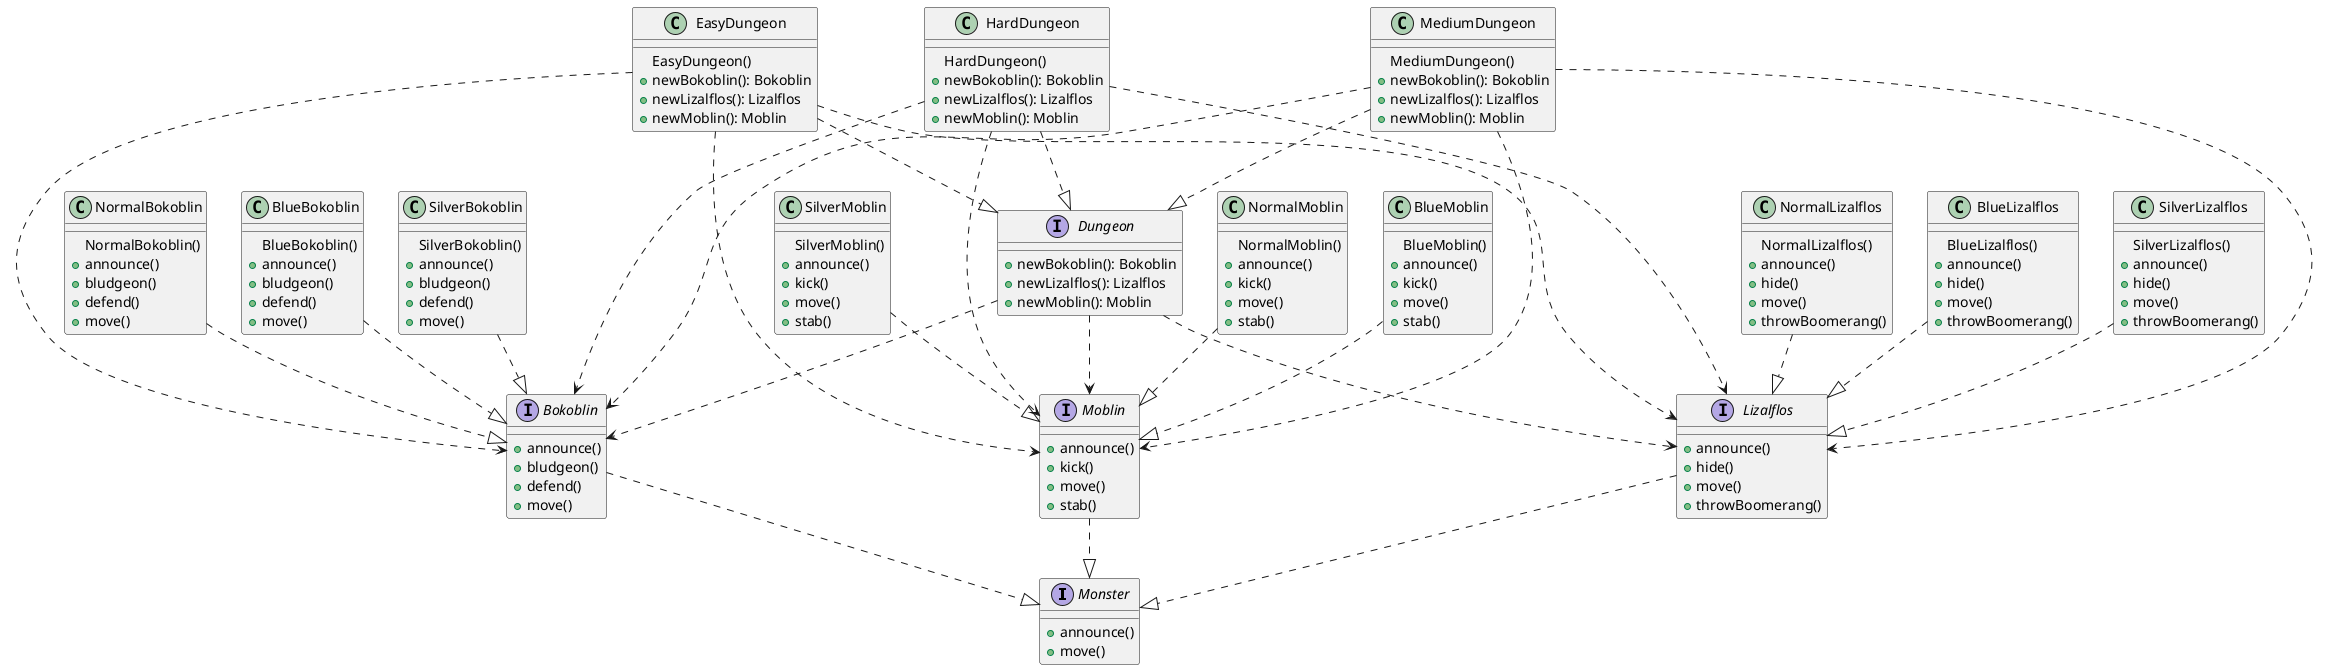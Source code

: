@startuml
interface Monster
{
    + announce()
    + move()
}


interface Bokoblin
{
    + announce()
    + bludgeon()
    + defend()
    + move()
}
Bokoblin ..|> Monster

interface Moblin
{
    + announce()
    + kick()
    + move()
    + stab()
}
Moblin ..|> Monster

interface Lizalflos
{
    + announce()
    + hide()
    + move()
    + throwBoomerang()
}
Lizalflos ..|> Monster

interface Dungeon
{
    + newBokoblin(): Bokoblin
    + newLizalflos(): Lizalflos
    + newMoblin(): Moblin
}


class NormalBokoblin
{
    NormalBokoblin()
    + announce()
    + bludgeon()
    + defend()
    + move()
}
NormalBokoblin ..|> Bokoblin

class NormalMoblin
{
    NormalMoblin()
    + announce()
    + kick()
    + move()
    + stab()
}
NormalMoblin ..|> Moblin

class NormalLizalflos
{
    NormalLizalflos()
    + announce()
    + hide()
    + move()
    + throwBoomerang()
}
NormalLizalflos ..|> Lizalflos

class EasyDungeon
{
    EasyDungeon()
    + newBokoblin(): Bokoblin
    + newLizalflos(): Lizalflos
    + newMoblin(): Moblin
}
EasyDungeon ..|> Dungeon

class BlueBokoblin
{
    BlueBokoblin()
    + announce()
    + bludgeon()
    + defend()
    + move()
}
BlueBokoblin ..|> Bokoblin

class BlueMoblin
{
    BlueMoblin()
    + announce()
    + kick()
    + move()
    + stab()
}
BlueMoblin ..|> Moblin

class BlueLizalflos
{
    BlueLizalflos()
    + announce()
    + hide()
    + move()
    + throwBoomerang()
}
BlueLizalflos ..|> Lizalflos

class MediumDungeon
{
    MediumDungeon()
    + newBokoblin(): Bokoblin
    + newLizalflos(): Lizalflos
    + newMoblin(): Moblin
}
MediumDungeon ..|> Dungeon

class SilverBokoblin
{
    SilverBokoblin()
    + announce()
    + bludgeon()
    + defend()
    + move()
}
SilverBokoblin ..|> Bokoblin

class SilverMoblin
{
    SilverMoblin()
    + announce()
    + kick()
    + move()
    + stab()
}
SilverMoblin ..|> Moblin

class SilverLizalflos
{
    SilverLizalflos()
    + announce()
    + hide()
    + move()
    + throwBoomerang()
}
SilverLizalflos ..|> Lizalflos

class HardDungeon
{
    HardDungeon()
    + newBokoblin(): Bokoblin
    + newLizalflos(): Lizalflos
    + newMoblin(): Moblin
}
HardDungeon ..|> Dungeon

Dungeon ..> Bokoblin
Dungeon ..> Lizalflos
Dungeon ..> Moblin
EasyDungeon ..> Bokoblin
EasyDungeon ..> Lizalflos
EasyDungeon ..> Moblin
MediumDungeon ..> Bokoblin
MediumDungeon ..> Lizalflos
MediumDungeon ..> Moblin
HardDungeon ..> Bokoblin
HardDungeon ..> Lizalflos
HardDungeon ..> Moblin
@enduml